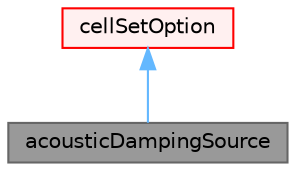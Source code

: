 digraph "acousticDampingSource"
{
 // LATEX_PDF_SIZE
  bgcolor="transparent";
  edge [fontname=Helvetica,fontsize=10,labelfontname=Helvetica,labelfontsize=10];
  node [fontname=Helvetica,fontsize=10,shape=box,height=0.2,width=0.4];
  Node1 [id="Node000001",label="acousticDampingSource",height=0.2,width=0.4,color="gray40", fillcolor="grey60", style="filled", fontcolor="black",tooltip="Applies sources on velocity (i.e. U) within a specified region to enable acoustic damping."];
  Node2 -> Node1 [id="edge1_Node000001_Node000002",dir="back",color="steelblue1",style="solid",tooltip=" "];
  Node2 [id="Node000002",label="cellSetOption",height=0.2,width=0.4,color="red", fillcolor="#FFF0F0", style="filled",URL="$classFoam_1_1fv_1_1cellSetOption.html",tooltip="Intermediate abstract class for handling cell-set options for the derived fvOptions."];
}
